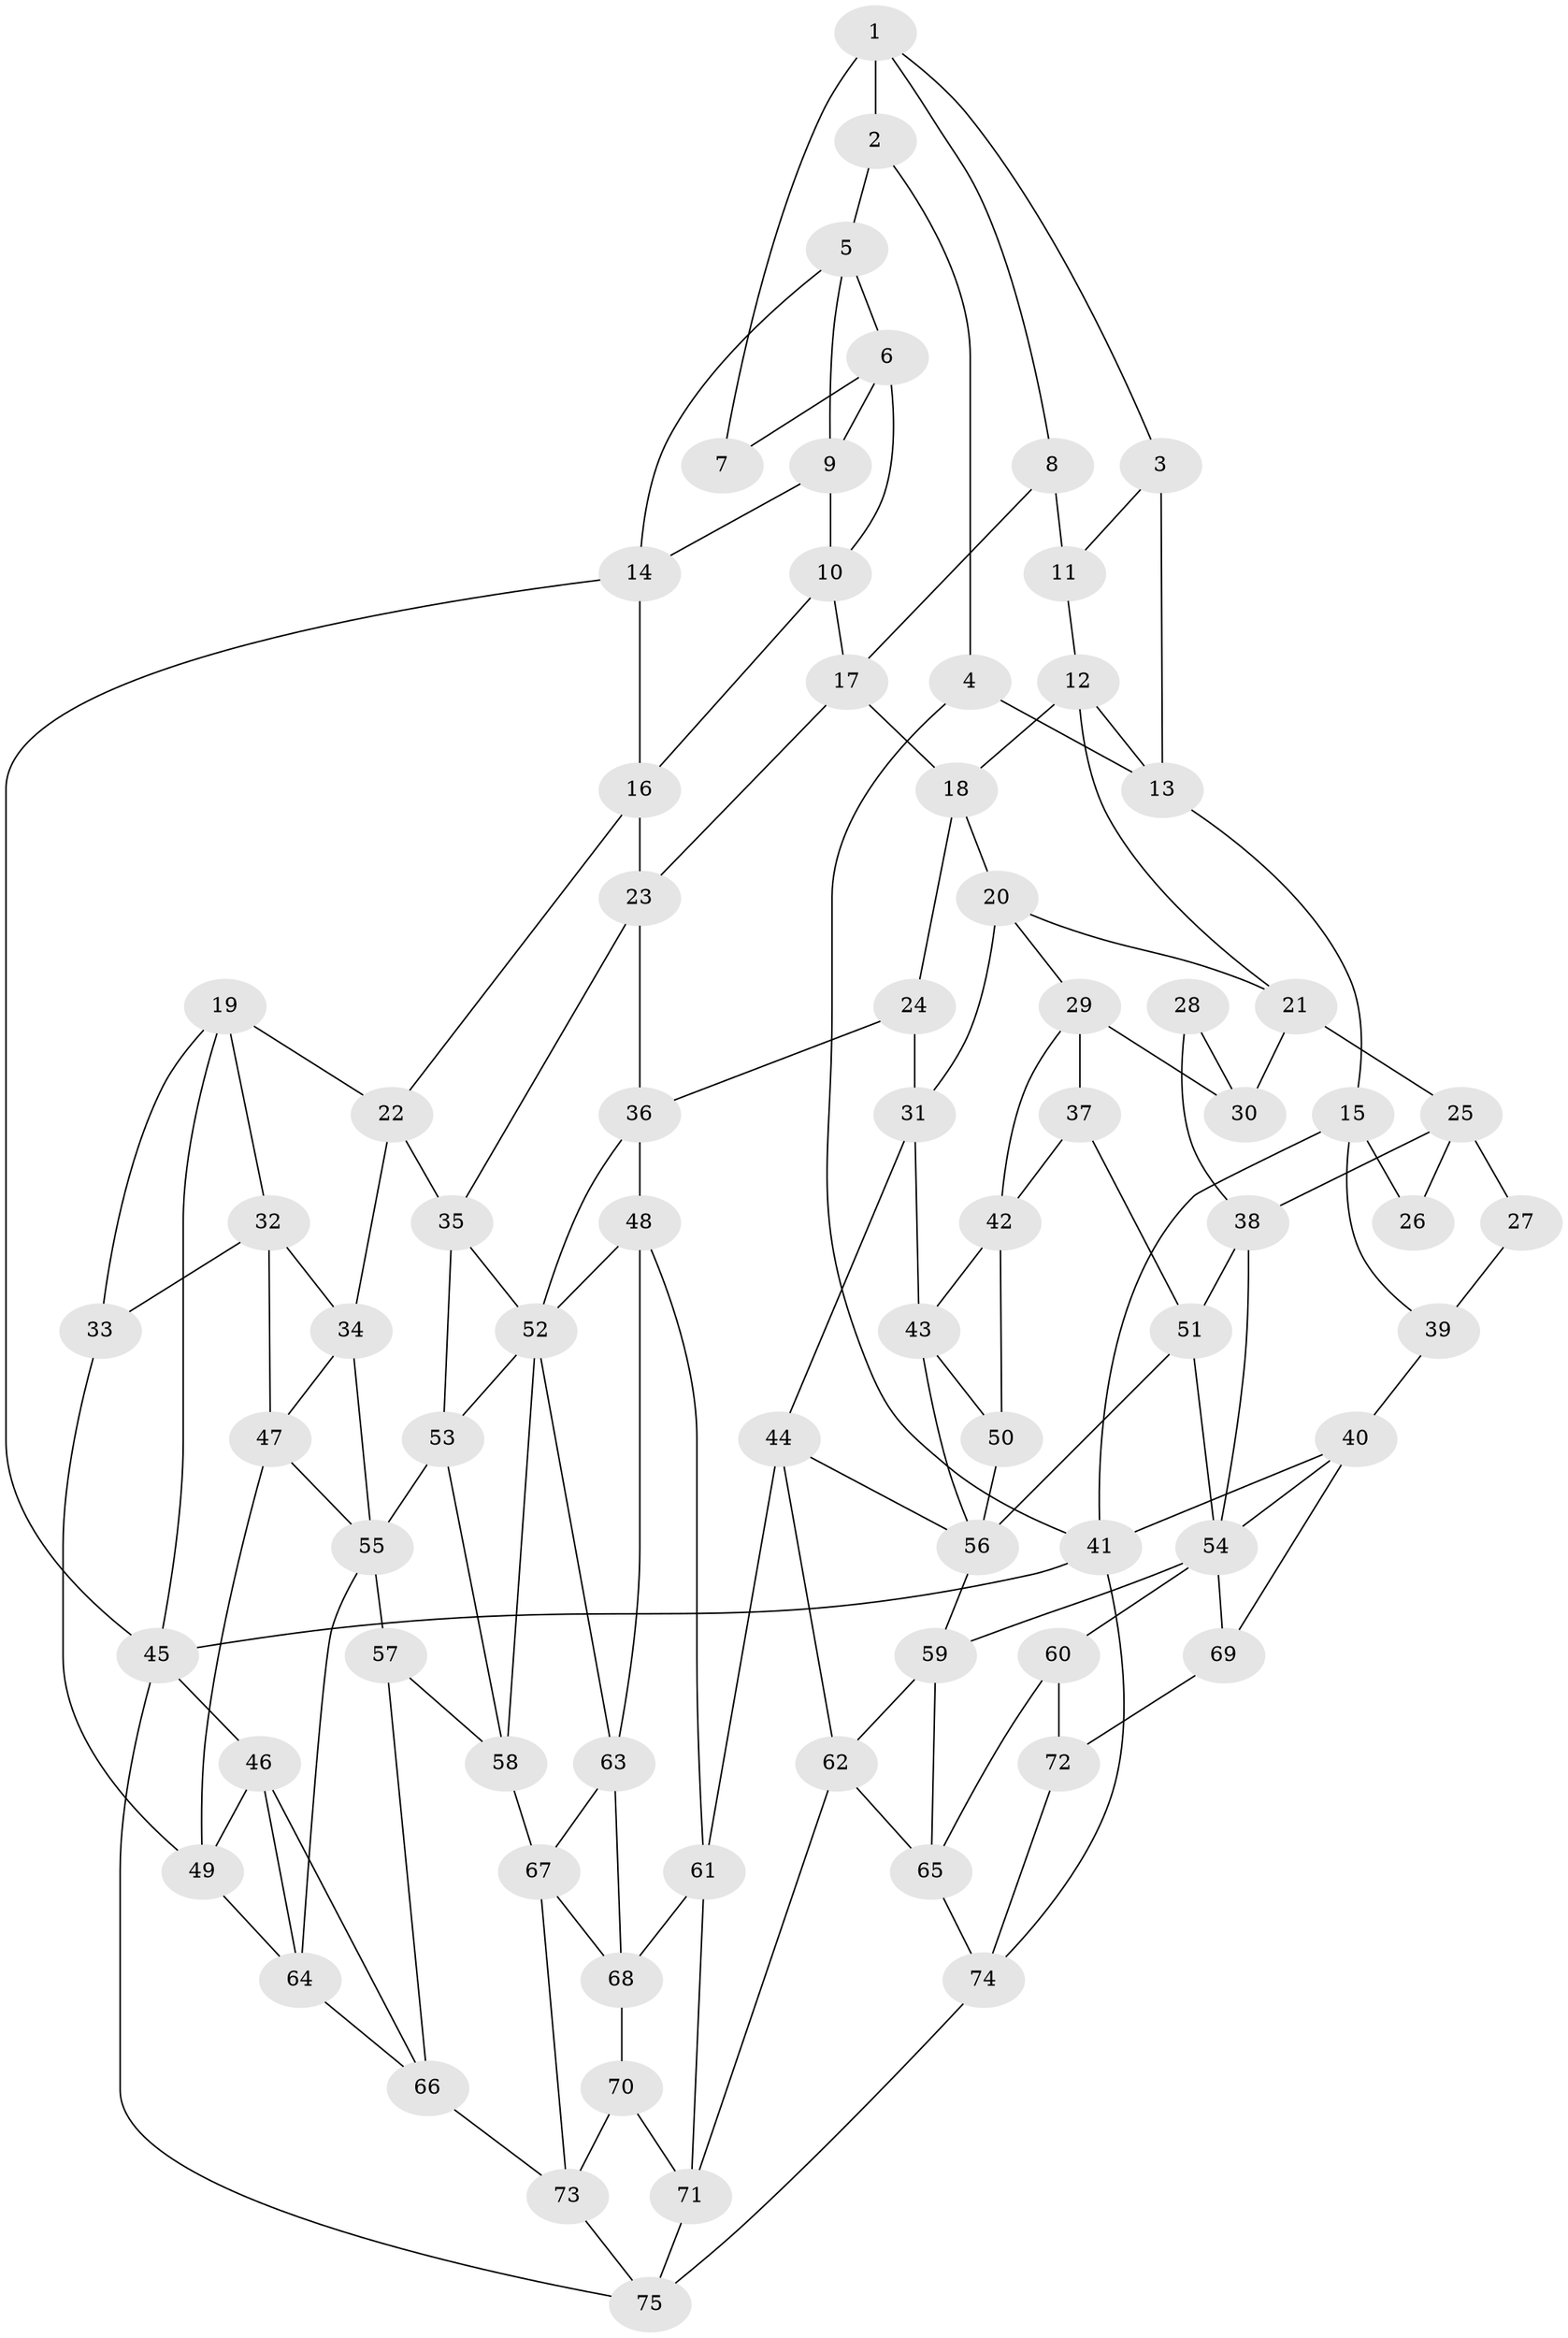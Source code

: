 // original degree distribution, {3: 0.02, 4: 0.2, 5: 0.58, 6: 0.2}
// Generated by graph-tools (version 1.1) at 2025/27/03/09/25 03:27:16]
// undirected, 75 vertices, 142 edges
graph export_dot {
graph [start="1"]
  node [color=gray90,style=filled];
  1;
  2;
  3;
  4;
  5;
  6;
  7;
  8;
  9;
  10;
  11;
  12;
  13;
  14;
  15;
  16;
  17;
  18;
  19;
  20;
  21;
  22;
  23;
  24;
  25;
  26;
  27;
  28;
  29;
  30;
  31;
  32;
  33;
  34;
  35;
  36;
  37;
  38;
  39;
  40;
  41;
  42;
  43;
  44;
  45;
  46;
  47;
  48;
  49;
  50;
  51;
  52;
  53;
  54;
  55;
  56;
  57;
  58;
  59;
  60;
  61;
  62;
  63;
  64;
  65;
  66;
  67;
  68;
  69;
  70;
  71;
  72;
  73;
  74;
  75;
  1 -- 2 [weight=1.0];
  1 -- 3 [weight=1.0];
  1 -- 7 [weight=2.0];
  1 -- 8 [weight=1.0];
  2 -- 4 [weight=1.0];
  2 -- 5 [weight=1.0];
  3 -- 11 [weight=1.0];
  3 -- 13 [weight=1.0];
  4 -- 13 [weight=1.0];
  4 -- 41 [weight=1.0];
  5 -- 6 [weight=1.0];
  5 -- 9 [weight=1.0];
  5 -- 14 [weight=1.0];
  6 -- 7 [weight=1.0];
  6 -- 9 [weight=1.0];
  6 -- 10 [weight=1.0];
  8 -- 11 [weight=2.0];
  8 -- 17 [weight=1.0];
  9 -- 10 [weight=1.0];
  9 -- 14 [weight=1.0];
  10 -- 16 [weight=1.0];
  10 -- 17 [weight=1.0];
  11 -- 12 [weight=1.0];
  12 -- 13 [weight=1.0];
  12 -- 18 [weight=1.0];
  12 -- 21 [weight=1.0];
  13 -- 15 [weight=1.0];
  14 -- 16 [weight=1.0];
  14 -- 45 [weight=1.0];
  15 -- 26 [weight=1.0];
  15 -- 39 [weight=1.0];
  15 -- 41 [weight=1.0];
  16 -- 22 [weight=1.0];
  16 -- 23 [weight=1.0];
  17 -- 18 [weight=1.0];
  17 -- 23 [weight=1.0];
  18 -- 20 [weight=1.0];
  18 -- 24 [weight=1.0];
  19 -- 22 [weight=1.0];
  19 -- 32 [weight=1.0];
  19 -- 33 [weight=1.0];
  19 -- 45 [weight=1.0];
  20 -- 21 [weight=1.0];
  20 -- 29 [weight=1.0];
  20 -- 31 [weight=1.0];
  21 -- 25 [weight=1.0];
  21 -- 30 [weight=1.0];
  22 -- 34 [weight=1.0];
  22 -- 35 [weight=1.0];
  23 -- 35 [weight=1.0];
  23 -- 36 [weight=1.0];
  24 -- 31 [weight=1.0];
  24 -- 36 [weight=1.0];
  25 -- 26 [weight=1.0];
  25 -- 27 [weight=1.0];
  25 -- 38 [weight=1.0];
  27 -- 39 [weight=2.0];
  28 -- 30 [weight=2.0];
  28 -- 38 [weight=1.0];
  29 -- 30 [weight=1.0];
  29 -- 37 [weight=1.0];
  29 -- 42 [weight=1.0];
  31 -- 43 [weight=1.0];
  31 -- 44 [weight=1.0];
  32 -- 33 [weight=1.0];
  32 -- 34 [weight=1.0];
  32 -- 47 [weight=1.0];
  33 -- 49 [weight=1.0];
  34 -- 47 [weight=1.0];
  34 -- 55 [weight=1.0];
  35 -- 52 [weight=1.0];
  35 -- 53 [weight=1.0];
  36 -- 48 [weight=1.0];
  36 -- 52 [weight=1.0];
  37 -- 42 [weight=1.0];
  37 -- 51 [weight=1.0];
  38 -- 51 [weight=1.0];
  38 -- 54 [weight=1.0];
  39 -- 40 [weight=1.0];
  40 -- 41 [weight=1.0];
  40 -- 54 [weight=1.0];
  40 -- 69 [weight=1.0];
  41 -- 45 [weight=2.0];
  41 -- 74 [weight=1.0];
  42 -- 43 [weight=1.0];
  42 -- 50 [weight=1.0];
  43 -- 50 [weight=1.0];
  43 -- 56 [weight=1.0];
  44 -- 56 [weight=1.0];
  44 -- 61 [weight=1.0];
  44 -- 62 [weight=1.0];
  45 -- 46 [weight=1.0];
  45 -- 75 [weight=1.0];
  46 -- 49 [weight=1.0];
  46 -- 64 [weight=1.0];
  46 -- 66 [weight=1.0];
  47 -- 49 [weight=1.0];
  47 -- 55 [weight=1.0];
  48 -- 52 [weight=1.0];
  48 -- 61 [weight=1.0];
  48 -- 63 [weight=1.0];
  49 -- 64 [weight=1.0];
  50 -- 56 [weight=2.0];
  51 -- 54 [weight=1.0];
  51 -- 56 [weight=1.0];
  52 -- 53 [weight=1.0];
  52 -- 58 [weight=1.0];
  52 -- 63 [weight=1.0];
  53 -- 55 [weight=2.0];
  53 -- 58 [weight=1.0];
  54 -- 59 [weight=1.0];
  54 -- 60 [weight=1.0];
  54 -- 69 [weight=1.0];
  55 -- 57 [weight=1.0];
  55 -- 64 [weight=1.0];
  56 -- 59 [weight=1.0];
  57 -- 58 [weight=1.0];
  57 -- 66 [weight=1.0];
  58 -- 67 [weight=1.0];
  59 -- 62 [weight=1.0];
  59 -- 65 [weight=1.0];
  60 -- 65 [weight=1.0];
  60 -- 72 [weight=1.0];
  61 -- 68 [weight=1.0];
  61 -- 71 [weight=1.0];
  62 -- 65 [weight=1.0];
  62 -- 71 [weight=1.0];
  63 -- 67 [weight=1.0];
  63 -- 68 [weight=1.0];
  64 -- 66 [weight=1.0];
  65 -- 74 [weight=1.0];
  66 -- 73 [weight=1.0];
  67 -- 68 [weight=1.0];
  67 -- 73 [weight=1.0];
  68 -- 70 [weight=1.0];
  69 -- 72 [weight=2.0];
  70 -- 71 [weight=1.0];
  70 -- 73 [weight=1.0];
  71 -- 75 [weight=1.0];
  72 -- 74 [weight=1.0];
  73 -- 75 [weight=1.0];
  74 -- 75 [weight=1.0];
}
